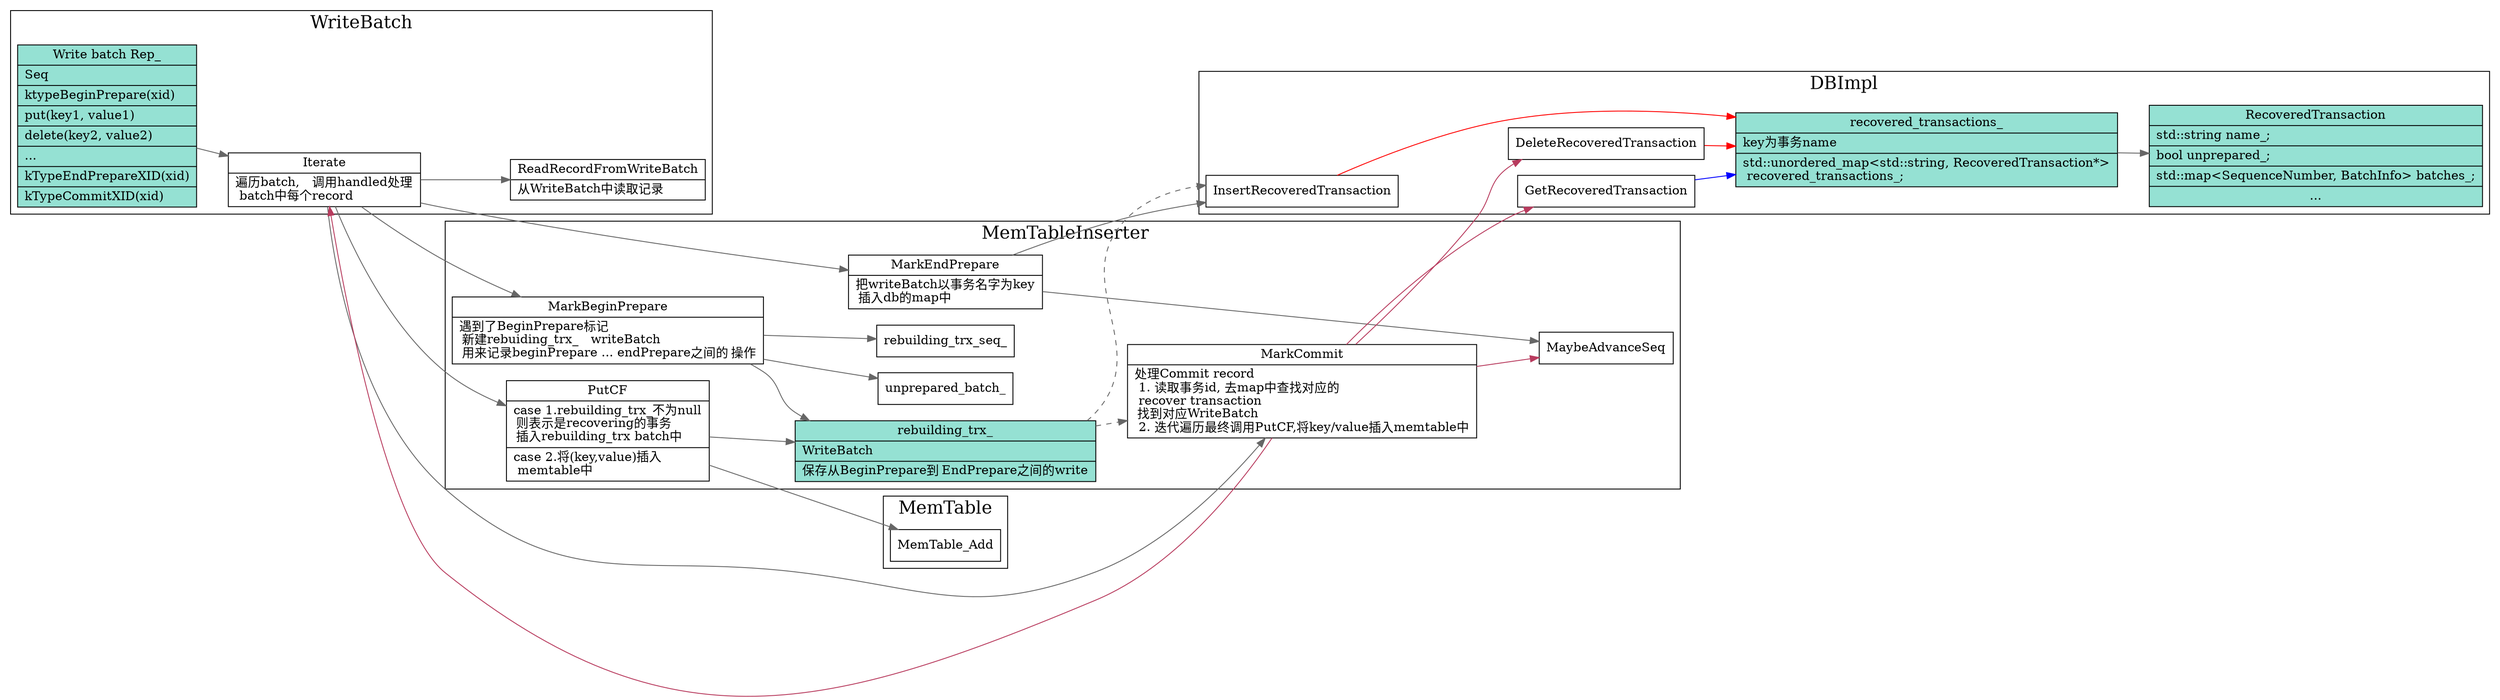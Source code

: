 digraph two_phase_commit_recover {
  node[shape=box];
  edge[color=gray40];
  newrank=true;
  rankdir=LR;
  subgraph cluster_DBImpl {
    graph[label="DBImpl";fontsize=20;];
    InsertRecoveredTransaction -> {
      recovered_transactions_;
    }[color=red];

    DeleteRecoveredTransaction -> {
      recovered_transactions_;
    }[color=red];

    GetRecoveredTransaction -> {
      recovered_transactions_;
    }[color=blue];

    recovered_transactions_[
      shape="record";
      fillcolor="#95e1d3"
      style=filled;
      label="{{
        recovered_transactions_|
          key为事务name\l|
          std::unordered_map\<std::string, RecoveredTransaction*\>\l
          recovered_transactions_;\l
      }}";
    ];
    recovered_transactions_ -> RecoveredTransaction;
    RecoveredTransaction[
      shape="record";
      fillcolor="#95e1d3"
      style=filled;
      label="{{
        RecoveredTransaction|
          std::string name_;\l|
          bool unprepared_;\l|
          std::map\<SequenceNumber, BatchInfo\> batches_;\l|
          ...
      }}";
    ];
  } // end of DBImpl

  subgraph cluster_WriteBatch {
    graph[label="WriteBatch";fontsize=20;];

    WAL_REP[
      shape="record";
      fillcolor="#95e1d3"
      style=filled;
      label="{{
        Write batch Rep_|
          Seq\l|
          ktypeBeginPrepare(xid)\l|
          put(key1, value1)\l|
          delete(key2, value2)\l|
          ...\l|
          kTypeEndPrepareXID(xid)\l|
          <commit> kTypeCommitXID(xid)\l
      }}";
    ];
    WAL_REP -> WriteBatch_Iterate;
    WriteBatch_Iterate[
      shape="record";
      label="{{
        Iterate|
        遍历batch,　调用handled处理\l
        batch中每个record\l
      }}";
    ];
    WriteBatch_Iterate -> ReadRecordFromWriteBatch;
    ReadRecordFromWriteBatch[
      shape="record";
      label="{{
        ReadRecordFromWriteBatch|
        从WriteBatch中读取记录\l
      }}";
    ];
  } // end of WriteBatch
  subgraph cluster_MemTable {
    graph[label="MemTable";fontsize=20;];
    MemTable_Add;
    
  } // end of MemTable

  subgraph cluster_MemTableInserter {
    graph[label=" MemTableInserter";fontsize=20;];
    WriteBatch_Iterate -> {
      MarkBeginPrepare;
      MarkEndPrepare;
      MarkCommit;
      PutCF;
    }
    PutCF[
      shape="record";
      label="{{
        PutCF|
        case 1.rebuilding_trx_不为null\l
        则表示是recovering的事务\l
        插入rebuilding_trx batch中\l|
        case 2.将(key,value)插入\l 
        memtable中\l
      }}";
    ];
    rebuilding_trx_[
      shape="record";
      fillcolor="#95e1d3"
      style=filled;
      label="{{
        rebuilding_trx_|
        WriteBatch\l|
        保存从BeginPrepare到
        EndPrepare之间的write
      }}";
    ];
    PutCF -> MemTable_Add;
    PutCF -> rebuilding_trx_;
    rebuilding_trx_ -> {
      InsertRecoveredTransaction;
      MarkCommit;
    }[style=dashed];

    MarkBeginPrepare[
      shape="record";
      label="{{
        MarkBeginPrepare|
        遇到了BeginPrepare标记\l
        新建rebuiding_trx_　writeBatch\l
        用来记录beginPrepare ... endPrepare之间的
        操作\l
      }}";
    ];
    MarkBeginPrepare -> {
      rebuilding_trx_;
      rebuilding_trx_seq_;
      unprepared_batch_;
    }

    MarkEndPrepare[
      shape="record";
      label="{{
        MarkEndPrepare|
        把writeBatch以事务名字为key\l
        插入db的map中\l
      }}";
    ];
    MarkEndPrepare -> {
      InsertRecoveredTransaction;
      MaybeAdvanceSeq;
    }

    MarkCommit[
      shape="record";
      label="{{
        MarkCommit|
        处理Commit record\l
        1. 读取事务id, 去map中查找对应的\l
        recover transaction\l
        找到对应WriteBatch\l
        2. 迭代遍历最终调用PutCF,将key/value插入memtable中\l
      }}";
    ];

    MarkCommit -> {
      GetRecoveredTransaction;
      DeleteRecoveredTransaction;
      MaybeAdvanceSeq;
      WriteBatch_Iterate;
    }[color="#b83b5e"];

  } // end of  MemTableInserter
}
